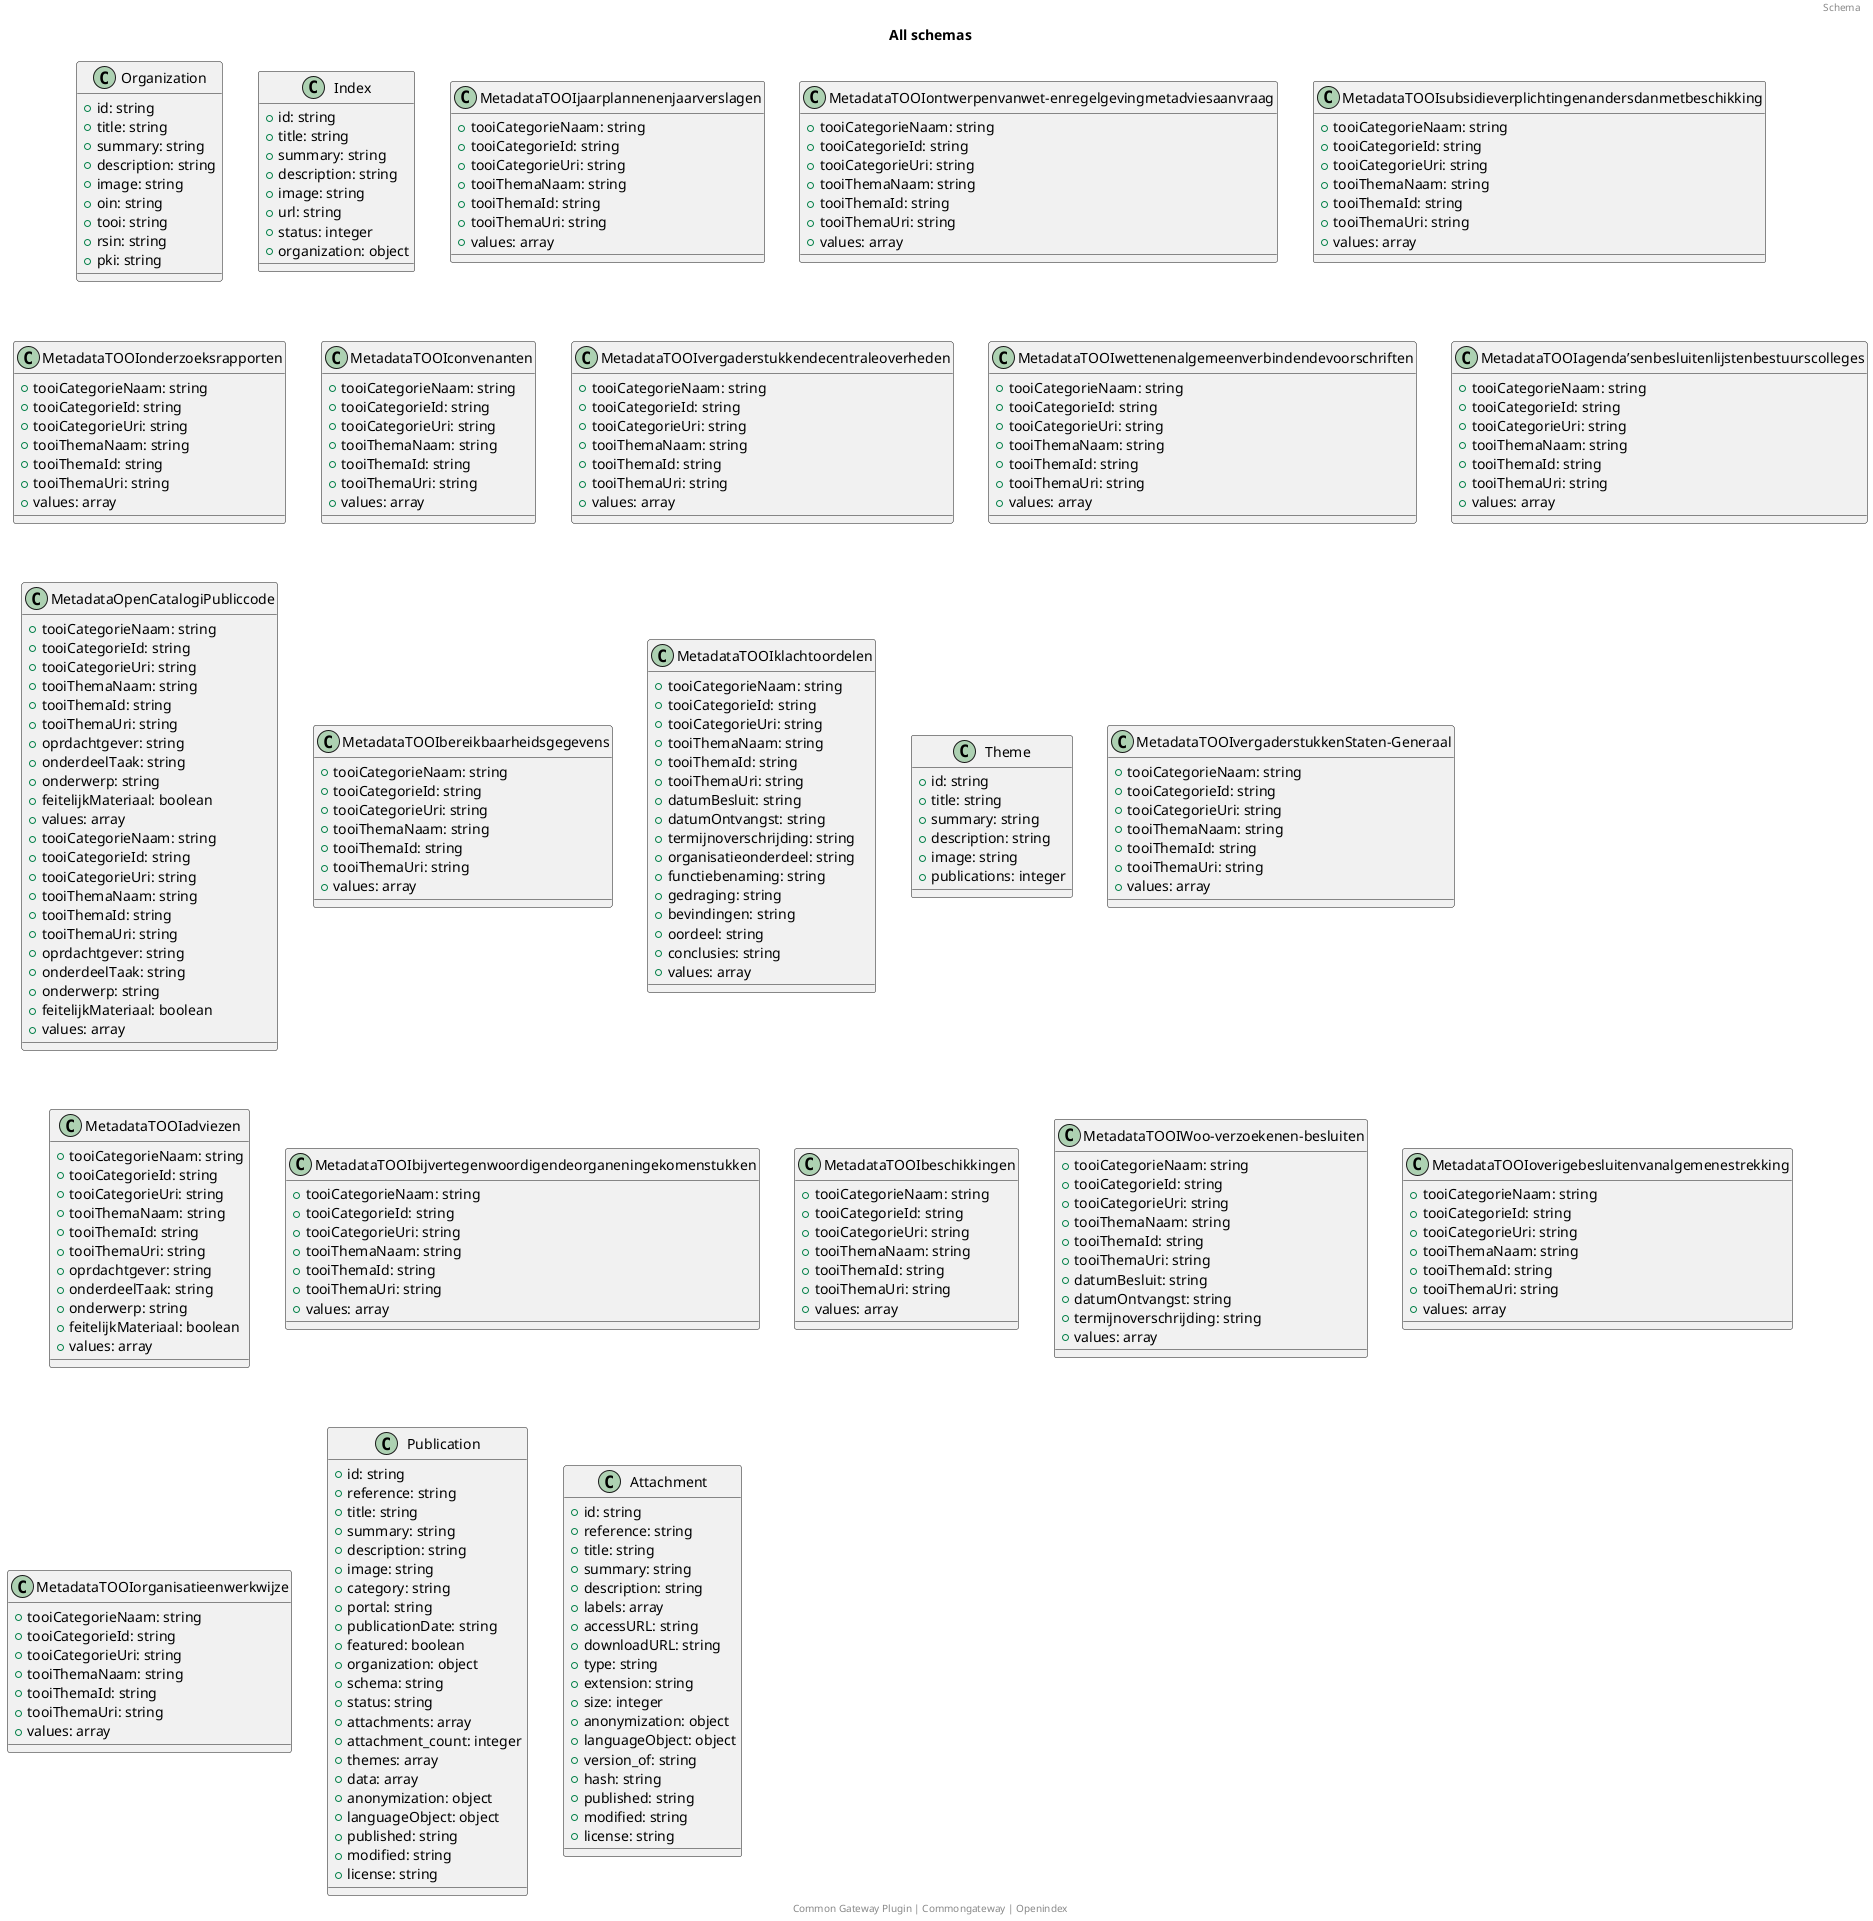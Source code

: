 @startuml
title: All schemas
footer: Common Gateway Plugin | Commongateway | Openindex 
header: Schema
class Organization {
  + id: string
  + title: string
  + summary: string
  + description: string
  + image: string
  + oin: string
  + tooi: string
  + rsin: string
  + pki: string
}
class Index {
  + id: string
  + title: string
  + summary: string
  + description: string
  + image: string
  + url: string
  + status: integer
  + organization: object
}
class MetadataTOOIjaarplannenenjaarverslagen {
  + tooiCategorieNaam: string
  + tooiCategorieId: string
  + tooiCategorieUri: string
  + tooiThemaNaam: string
  + tooiThemaId: string
  + tooiThemaUri: string
  + values: array
}
class MetadataTOOIontwerpenvanwet-enregelgevingmetadviesaanvraag {
  + tooiCategorieNaam: string
  + tooiCategorieId: string
  + tooiCategorieUri: string
  + tooiThemaNaam: string
  + tooiThemaId: string
  + tooiThemaUri: string
  + values: array
}
class MetadataTOOIsubsidieverplichtingenandersdanmetbeschikking {
  + tooiCategorieNaam: string
  + tooiCategorieId: string
  + tooiCategorieUri: string
  + tooiThemaNaam: string
  + tooiThemaId: string
  + tooiThemaUri: string
  + values: array
}
class MetadataTOOIonderzoeksrapporten {
  + tooiCategorieNaam: string
  + tooiCategorieId: string
  + tooiCategorieUri: string
  + tooiThemaNaam: string
  + tooiThemaId: string
  + tooiThemaUri: string
  + values: array
}
class MetadataTOOIconvenanten {
  + tooiCategorieNaam: string
  + tooiCategorieId: string
  + tooiCategorieUri: string
  + tooiThemaNaam: string
  + tooiThemaId: string
  + tooiThemaUri: string
  + values: array
}
class MetadataTOOIvergaderstukkendecentraleoverheden {
  + tooiCategorieNaam: string
  + tooiCategorieId: string
  + tooiCategorieUri: string
  + tooiThemaNaam: string
  + tooiThemaId: string
  + tooiThemaUri: string
  + values: array
}
class MetadataTOOIwettenenalgemeenverbindendevoorschriften {
  + tooiCategorieNaam: string
  + tooiCategorieId: string
  + tooiCategorieUri: string
  + tooiThemaNaam: string
  + tooiThemaId: string
  + tooiThemaUri: string
  + values: array
}
class MetadataTOOIagenda’senbesluitenlijstenbestuurscolleges {
  + tooiCategorieNaam: string
  + tooiCategorieId: string
  + tooiCategorieUri: string
  + tooiThemaNaam: string
  + tooiThemaId: string
  + tooiThemaUri: string
  + values: array
}
class MetadataOpenCatalogiPubliccode {
  + tooiCategorieNaam: string
  + tooiCategorieId: string
  + tooiCategorieUri: string
  + tooiThemaNaam: string
  + tooiThemaId: string
  + tooiThemaUri: string
  + oprdachtgever: string
  + onderdeelTaak: string
  + onderwerp: string
  + feitelijkMateriaal: boolean
  + values: array
}
class MetadataOpenCatalogiPubliccode {
  + tooiCategorieNaam: string
  + tooiCategorieId: string
  + tooiCategorieUri: string
  + tooiThemaNaam: string
  + tooiThemaId: string
  + tooiThemaUri: string
  + oprdachtgever: string
  + onderdeelTaak: string
  + onderwerp: string
  + feitelijkMateriaal: boolean
  + values: array
}
class MetadataTOOIbereikbaarheidsgegevens {
  + tooiCategorieNaam: string
  + tooiCategorieId: string
  + tooiCategorieUri: string
  + tooiThemaNaam: string
  + tooiThemaId: string
  + tooiThemaUri: string
  + values: array
}
class MetadataTOOIklachtoordelen {
  + tooiCategorieNaam: string
  + tooiCategorieId: string
  + tooiCategorieUri: string
  + tooiThemaNaam: string
  + tooiThemaId: string
  + tooiThemaUri: string
  + datumBesluit: string
  + datumOntvangst: string
  + termijnoverschrijding: string
  + organisatieonderdeel: string
  + functiebenaming: string
  + gedraging: string
  + bevindingen: string
  + oordeel: string
  + conclusies: string
  + values: array
}
class Theme {
  + id: string
  + title: string
  + summary: string
  + description: string
  + image: string
  + publications: integer
}
class MetadataTOOIvergaderstukkenStaten-Generaal {
  + tooiCategorieNaam: string
  + tooiCategorieId: string
  + tooiCategorieUri: string
  + tooiThemaNaam: string
  + tooiThemaId: string
  + tooiThemaUri: string
  + values: array
}
class MetadataTOOIadviezen {
  + tooiCategorieNaam: string
  + tooiCategorieId: string
  + tooiCategorieUri: string
  + tooiThemaNaam: string
  + tooiThemaId: string
  + tooiThemaUri: string
  + oprdachtgever: string
  + onderdeelTaak: string
  + onderwerp: string
  + feitelijkMateriaal: boolean
  + values: array
}
class MetadataTOOIbijvertegenwoordigendeorganeningekomenstukken {
  + tooiCategorieNaam: string
  + tooiCategorieId: string
  + tooiCategorieUri: string
  + tooiThemaNaam: string
  + tooiThemaId: string
  + tooiThemaUri: string
  + values: array
}
class MetadataTOOIbeschikkingen {
  + tooiCategorieNaam: string
  + tooiCategorieId: string
  + tooiCategorieUri: string
  + tooiThemaNaam: string
  + tooiThemaId: string
  + tooiThemaUri: string
  + values: array
}
class MetadataTOOIWoo-verzoekenen-besluiten {
  + tooiCategorieNaam: string
  + tooiCategorieId: string
  + tooiCategorieUri: string
  + tooiThemaNaam: string
  + tooiThemaId: string
  + tooiThemaUri: string
  + datumBesluit: string
  + datumOntvangst: string
  + termijnoverschrijding: string
  + values: array
}
class MetadataTOOIoverigebesluitenvanalgemenestrekking {
  + tooiCategorieNaam: string
  + tooiCategorieId: string
  + tooiCategorieUri: string
  + tooiThemaNaam: string
  + tooiThemaId: string
  + tooiThemaUri: string
  + values: array
}
class MetadataTOOIorganisatieenwerkwijze {
  + tooiCategorieNaam: string
  + tooiCategorieId: string
  + tooiCategorieUri: string
  + tooiThemaNaam: string
  + tooiThemaId: string
  + tooiThemaUri: string
  + values: array
}
class Publication {
  + id: string
  + reference: string
  + title: string
  + summary: string
  + description: string
  + image: string
  + category: string
  + portal: string
  + publicationDate: string
  + featured: boolean
  + organization: object
  + schema: string
  + status: string
  + attachments: array
  + attachment_count: integer
  + themes: array
  + data: array
  + anonymization: object
  + languageObject: object
  + published: string
  + modified: string
  + license: string
}
class Attachment {
  + id: string
  + reference: string
  + title: string
  + summary: string
  + description: string
  + labels: array
  + accessURL: string
  + downloadURL: string
  + type: string
  + extension: string
  + size: integer
  + anonymization: object
  + languageObject: object
  + version_of: string
  + hash: string
  + published: string
  + modified: string
  + license: string
}
@enduml
